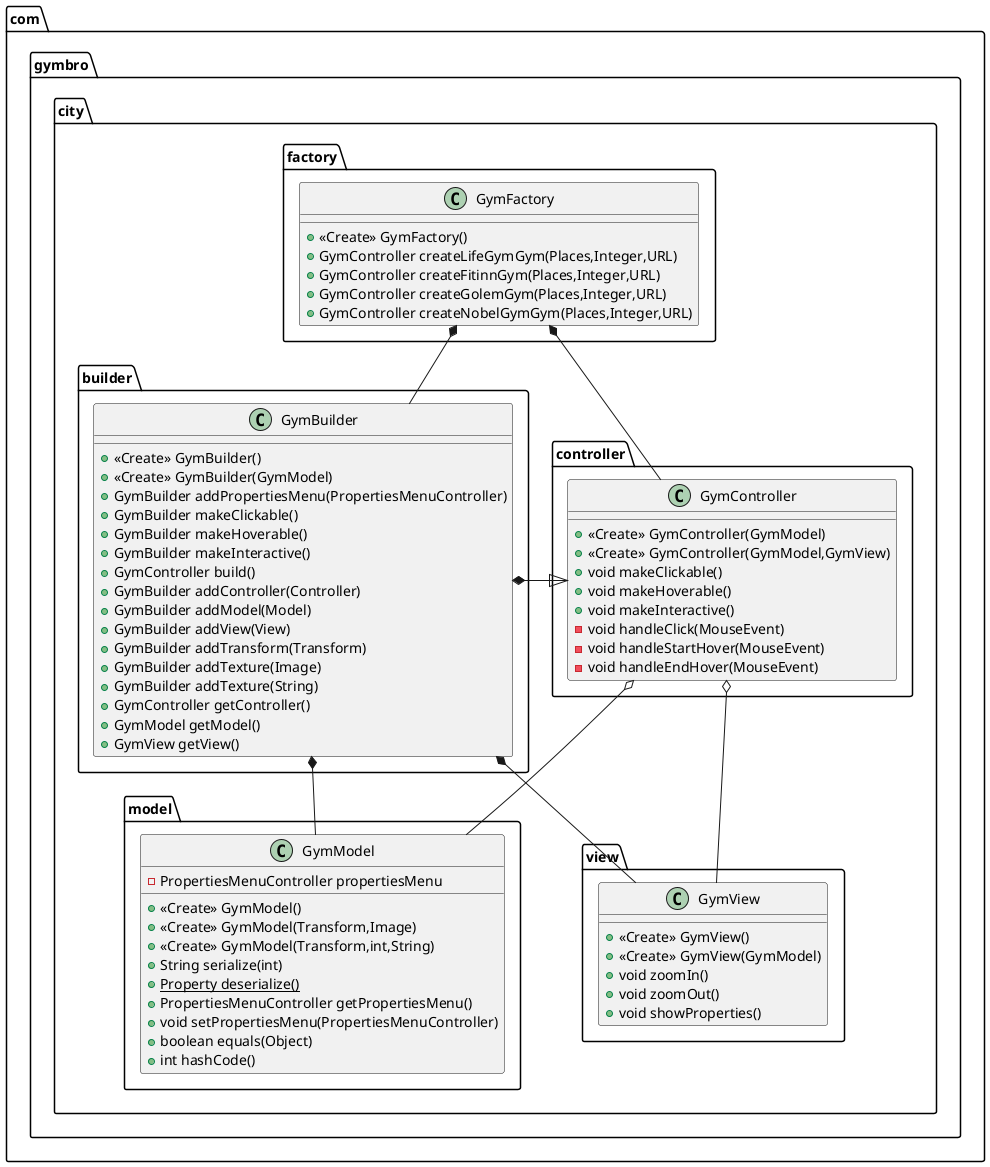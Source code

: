 @startuml
class com.gymbro.city.factory.GymFactory {
+ <<Create>> GymFactory()
+ GymController createLifeGymGym(Places,Integer,URL)
+ GymController createFitinnGym(Places,Integer,URL)
+ GymController createGolemGym(Places,Integer,URL)
+ GymController createNobelGymGym(Places,Integer,URL)
}
class com.gymbro.city.builder.GymBuilder {
+ <<Create>> GymBuilder()
+ <<Create>> GymBuilder(GymModel)
+ GymBuilder addPropertiesMenu(PropertiesMenuController)
+ GymBuilder makeClickable()
+ GymBuilder makeHoverable()
+ GymBuilder makeInteractive()
+ GymController build()
+ GymBuilder addController(Controller)
+ GymBuilder addModel(Model)
+ GymBuilder addView(View)
+ GymBuilder addTransform(Transform)
+ GymBuilder addTexture(Image)
+ GymBuilder addTexture(String)
+ GymController getController()
+ GymModel getModel()
+ GymView getView()
}


class com.gymbro.city.model.GymModel {
- PropertiesMenuController propertiesMenu
+ <<Create>> GymModel()
+ <<Create>> GymModel(Transform,Image)
+ <<Create>> GymModel(Transform,int,String)
+ String serialize(int)
+ {static} Property deserialize()
+ PropertiesMenuController getPropertiesMenu()
+ void setPropertiesMenu(PropertiesMenuController)
+ boolean equals(Object)
+ int hashCode()
}
class com.gymbro.city.view.GymView {
+ <<Create>> GymView()
+ <<Create>> GymView(GymModel)
+ void zoomIn()
+ void zoomOut()
+ void showProperties()
}
class com.gymbro.city.controller.GymController {
+ <<Create>> GymController(GymModel)
+ <<Create>> GymController(GymModel,GymView)
+ void makeClickable()
+ void makeHoverable()
+ void makeInteractive()
- void handleClick(MouseEvent)
- void handleStartHover(MouseEvent)
- void handleEndHover(MouseEvent)
}

com.gymbro.city.controller.GymController o-- com.gymbro.city.view.GymView
com.gymbro.city.controller.GymController o-- com.gymbro.city.model.GymModel

com.gymbro.city.builder.GymBuilder *-- com.gymbro.city.model.GymModel
com.gymbro.city.builder.GymBuilder *-- com.gymbro.city.view.GymView
com.gymbro.city.builder.GymBuilder *-- com.gymbro.city.controller.GymController

com.gymbro.city.factory.GymFactory *-- com.gymbro.city.builder.GymBuilder
com.gymbro.city.factory.GymFactory *-- com.gymbro.city.controller.GymController

com.gymbro.city.controller.GymController <|.. com.gymbro.city.builder.GymBuilder
@enduml
